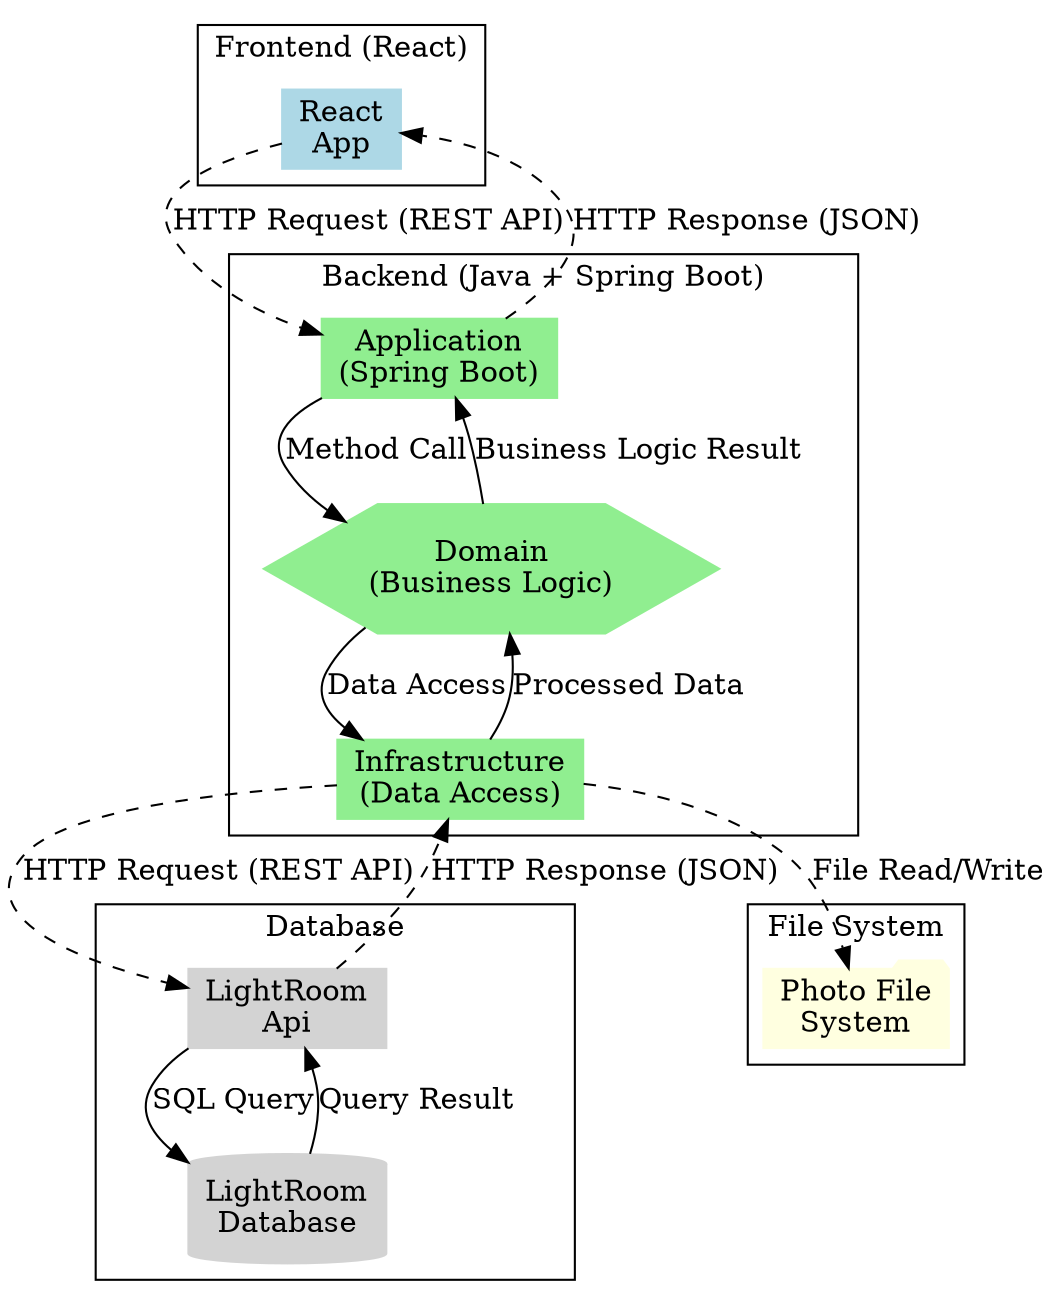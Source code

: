 digraph FullStackArchitecture {

// Define clusters to represent the frontend, backend, and database layers
subgraph cluster_frontend {
label = "Frontend (React)";
"React App" [shape = box, style = filled, color = lightblue, label = "React\nApp"];
}

subgraph cluster_backend {
label = "Backend (Java + Spring Boot)";
"Application" [shape = box, style = filled, color = lightgreen, label = "Application\n(Spring Boot)"];
"Domain" [shape = hexagon, style = filled, color = lightgreen, label = "Domain\n(Business Logic)"];
"Infrastructure" [shape = box, style = filled, color = lightgreen, label = "Infrastructure\n(Data Access)"];
}

subgraph cluster_database {
label = "Database";
"LRJavaApi" [shape = box, style = filled, color = lightgrey, label = "LightRoom\nApi"];
"LightRoom Database" [shape = cylinder, style = filled, color = lightgrey, label = "LightRoom\nDatabase"];
}

subgraph cluster_filesystem {
label="File System";
"File System" [shape=folder, style=filled, color=lightyellow, label="Photo File\nSystem"];
}

// Define edges between the components
"React App" -> "Application" [label = "HTTP Request (REST API)", style = dashed];
"Application" -> "Domain" [label = "Method Call"];
"Domain" -> "Infrastructure" [label = "Data Access"];

"Infrastructure" -> "LRJavaApi" [label = "HTTP Request (REST API)", style = dashed];
"LRJavaApi" -> "Infrastructure" [label = "HTTP Response (JSON)", style = dashed];

"Infrastructure" -> "Domain" [label = "Processed Data"];
"Domain" -> "Application" [label = "Business Logic Result"];
"Application" -> "React App" [label = "HTTP Response (JSON)", style = dashed];

"LRJavaApi" -> "LightRoom Database" [label = "SQL Query"];
"LightRoom Database" -> "LRJavaApi" [label = "Query Result"];

// Interaction between the backend Service and the File System
"Infrastructure" -> "File System" [label="File Read/Write", style = dashed];

}
